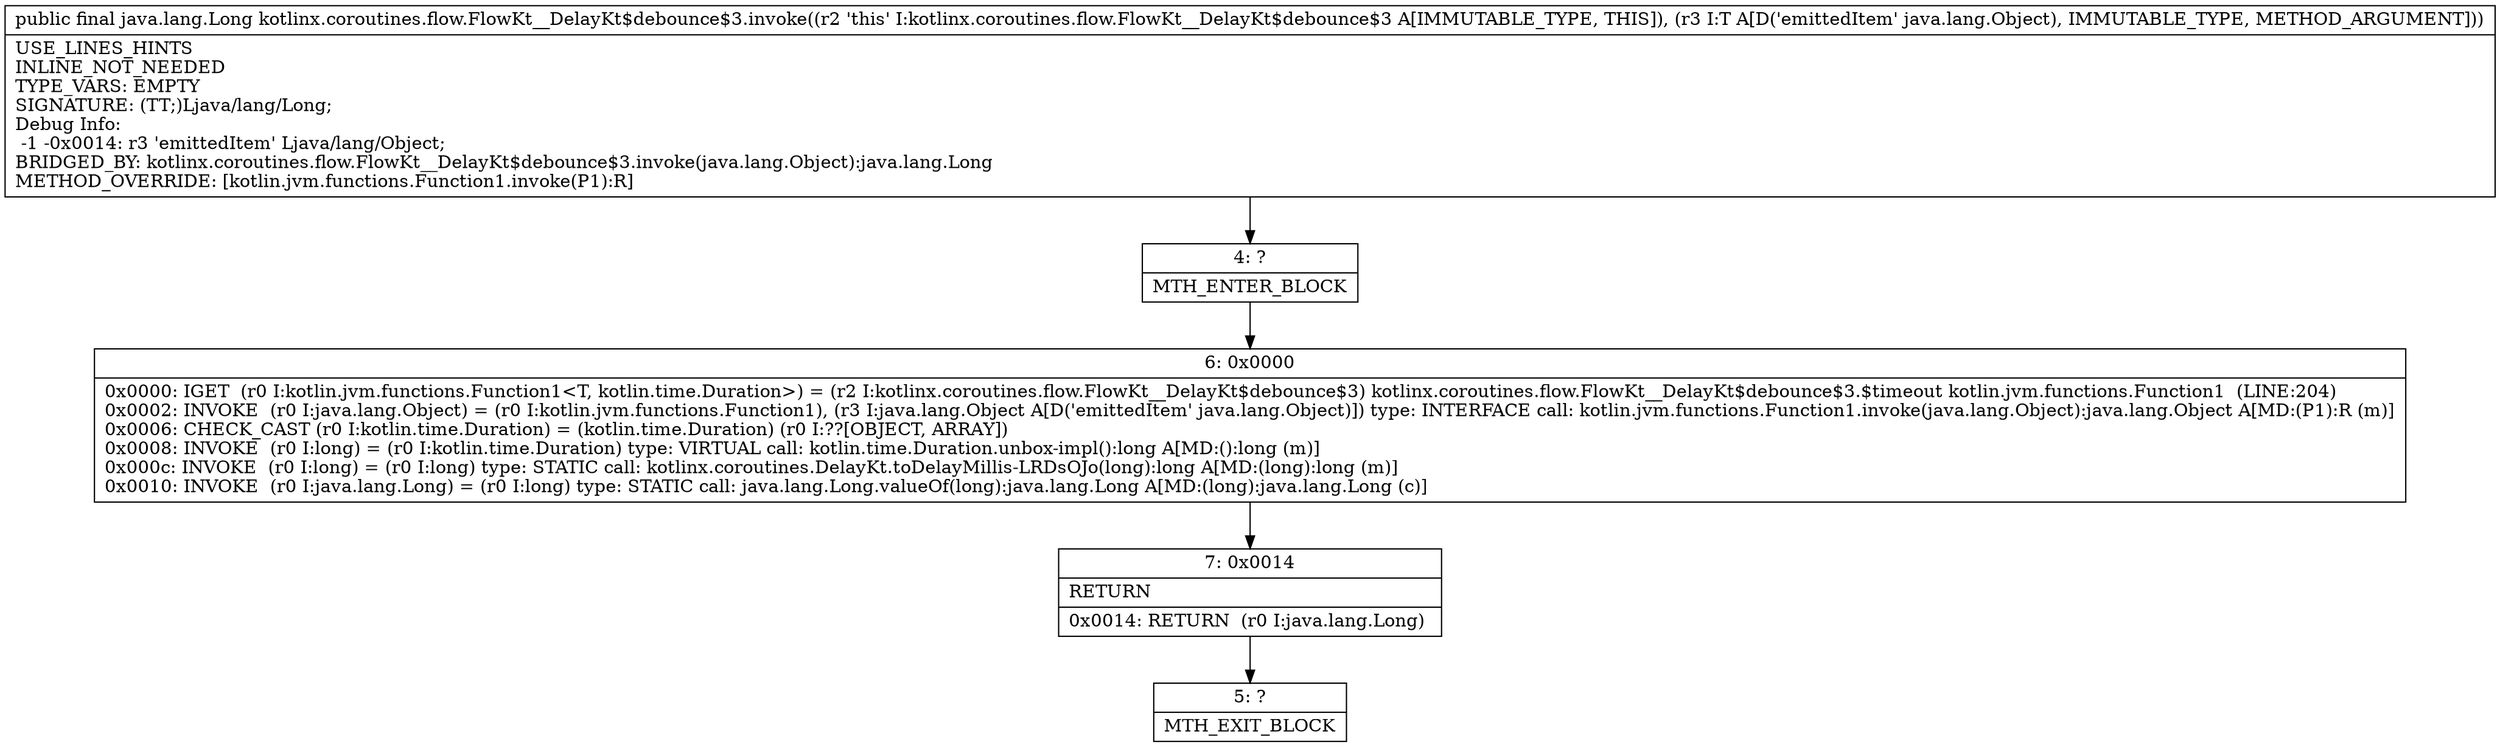 digraph "CFG forkotlinx.coroutines.flow.FlowKt__DelayKt$debounce$3.invoke(Ljava\/lang\/Object;)Ljava\/lang\/Long;" {
Node_4 [shape=record,label="{4\:\ ?|MTH_ENTER_BLOCK\l}"];
Node_6 [shape=record,label="{6\:\ 0x0000|0x0000: IGET  (r0 I:kotlin.jvm.functions.Function1\<T, kotlin.time.Duration\>) = (r2 I:kotlinx.coroutines.flow.FlowKt__DelayKt$debounce$3) kotlinx.coroutines.flow.FlowKt__DelayKt$debounce$3.$timeout kotlin.jvm.functions.Function1  (LINE:204)\l0x0002: INVOKE  (r0 I:java.lang.Object) = (r0 I:kotlin.jvm.functions.Function1), (r3 I:java.lang.Object A[D('emittedItem' java.lang.Object)]) type: INTERFACE call: kotlin.jvm.functions.Function1.invoke(java.lang.Object):java.lang.Object A[MD:(P1):R (m)]\l0x0006: CHECK_CAST (r0 I:kotlin.time.Duration) = (kotlin.time.Duration) (r0 I:??[OBJECT, ARRAY]) \l0x0008: INVOKE  (r0 I:long) = (r0 I:kotlin.time.Duration) type: VIRTUAL call: kotlin.time.Duration.unbox\-impl():long A[MD:():long (m)]\l0x000c: INVOKE  (r0 I:long) = (r0 I:long) type: STATIC call: kotlinx.coroutines.DelayKt.toDelayMillis\-LRDsOJo(long):long A[MD:(long):long (m)]\l0x0010: INVOKE  (r0 I:java.lang.Long) = (r0 I:long) type: STATIC call: java.lang.Long.valueOf(long):java.lang.Long A[MD:(long):java.lang.Long (c)]\l}"];
Node_7 [shape=record,label="{7\:\ 0x0014|RETURN\l|0x0014: RETURN  (r0 I:java.lang.Long) \l}"];
Node_5 [shape=record,label="{5\:\ ?|MTH_EXIT_BLOCK\l}"];
MethodNode[shape=record,label="{public final java.lang.Long kotlinx.coroutines.flow.FlowKt__DelayKt$debounce$3.invoke((r2 'this' I:kotlinx.coroutines.flow.FlowKt__DelayKt$debounce$3 A[IMMUTABLE_TYPE, THIS]), (r3 I:T A[D('emittedItem' java.lang.Object), IMMUTABLE_TYPE, METHOD_ARGUMENT]))  | USE_LINES_HINTS\lINLINE_NOT_NEEDED\lTYPE_VARS: EMPTY\lSIGNATURE: (TT;)Ljava\/lang\/Long;\lDebug Info:\l  \-1 \-0x0014: r3 'emittedItem' Ljava\/lang\/Object;\lBRIDGED_BY: kotlinx.coroutines.flow.FlowKt__DelayKt$debounce$3.invoke(java.lang.Object):java.lang.Long\lMETHOD_OVERRIDE: [kotlin.jvm.functions.Function1.invoke(P1):R]\l}"];
MethodNode -> Node_4;Node_4 -> Node_6;
Node_6 -> Node_7;
Node_7 -> Node_5;
}

